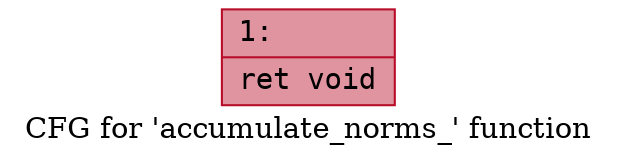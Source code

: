 digraph "CFG for 'accumulate_norms_' function" {
	label="CFG for 'accumulate_norms_' function";

	Node0x55ab5a6061a0 [shape=record,color="#b70d28ff", style=filled, fillcolor="#b70d2870" fontname="Courier",label="{1:\l|  ret void\l}"];
}
